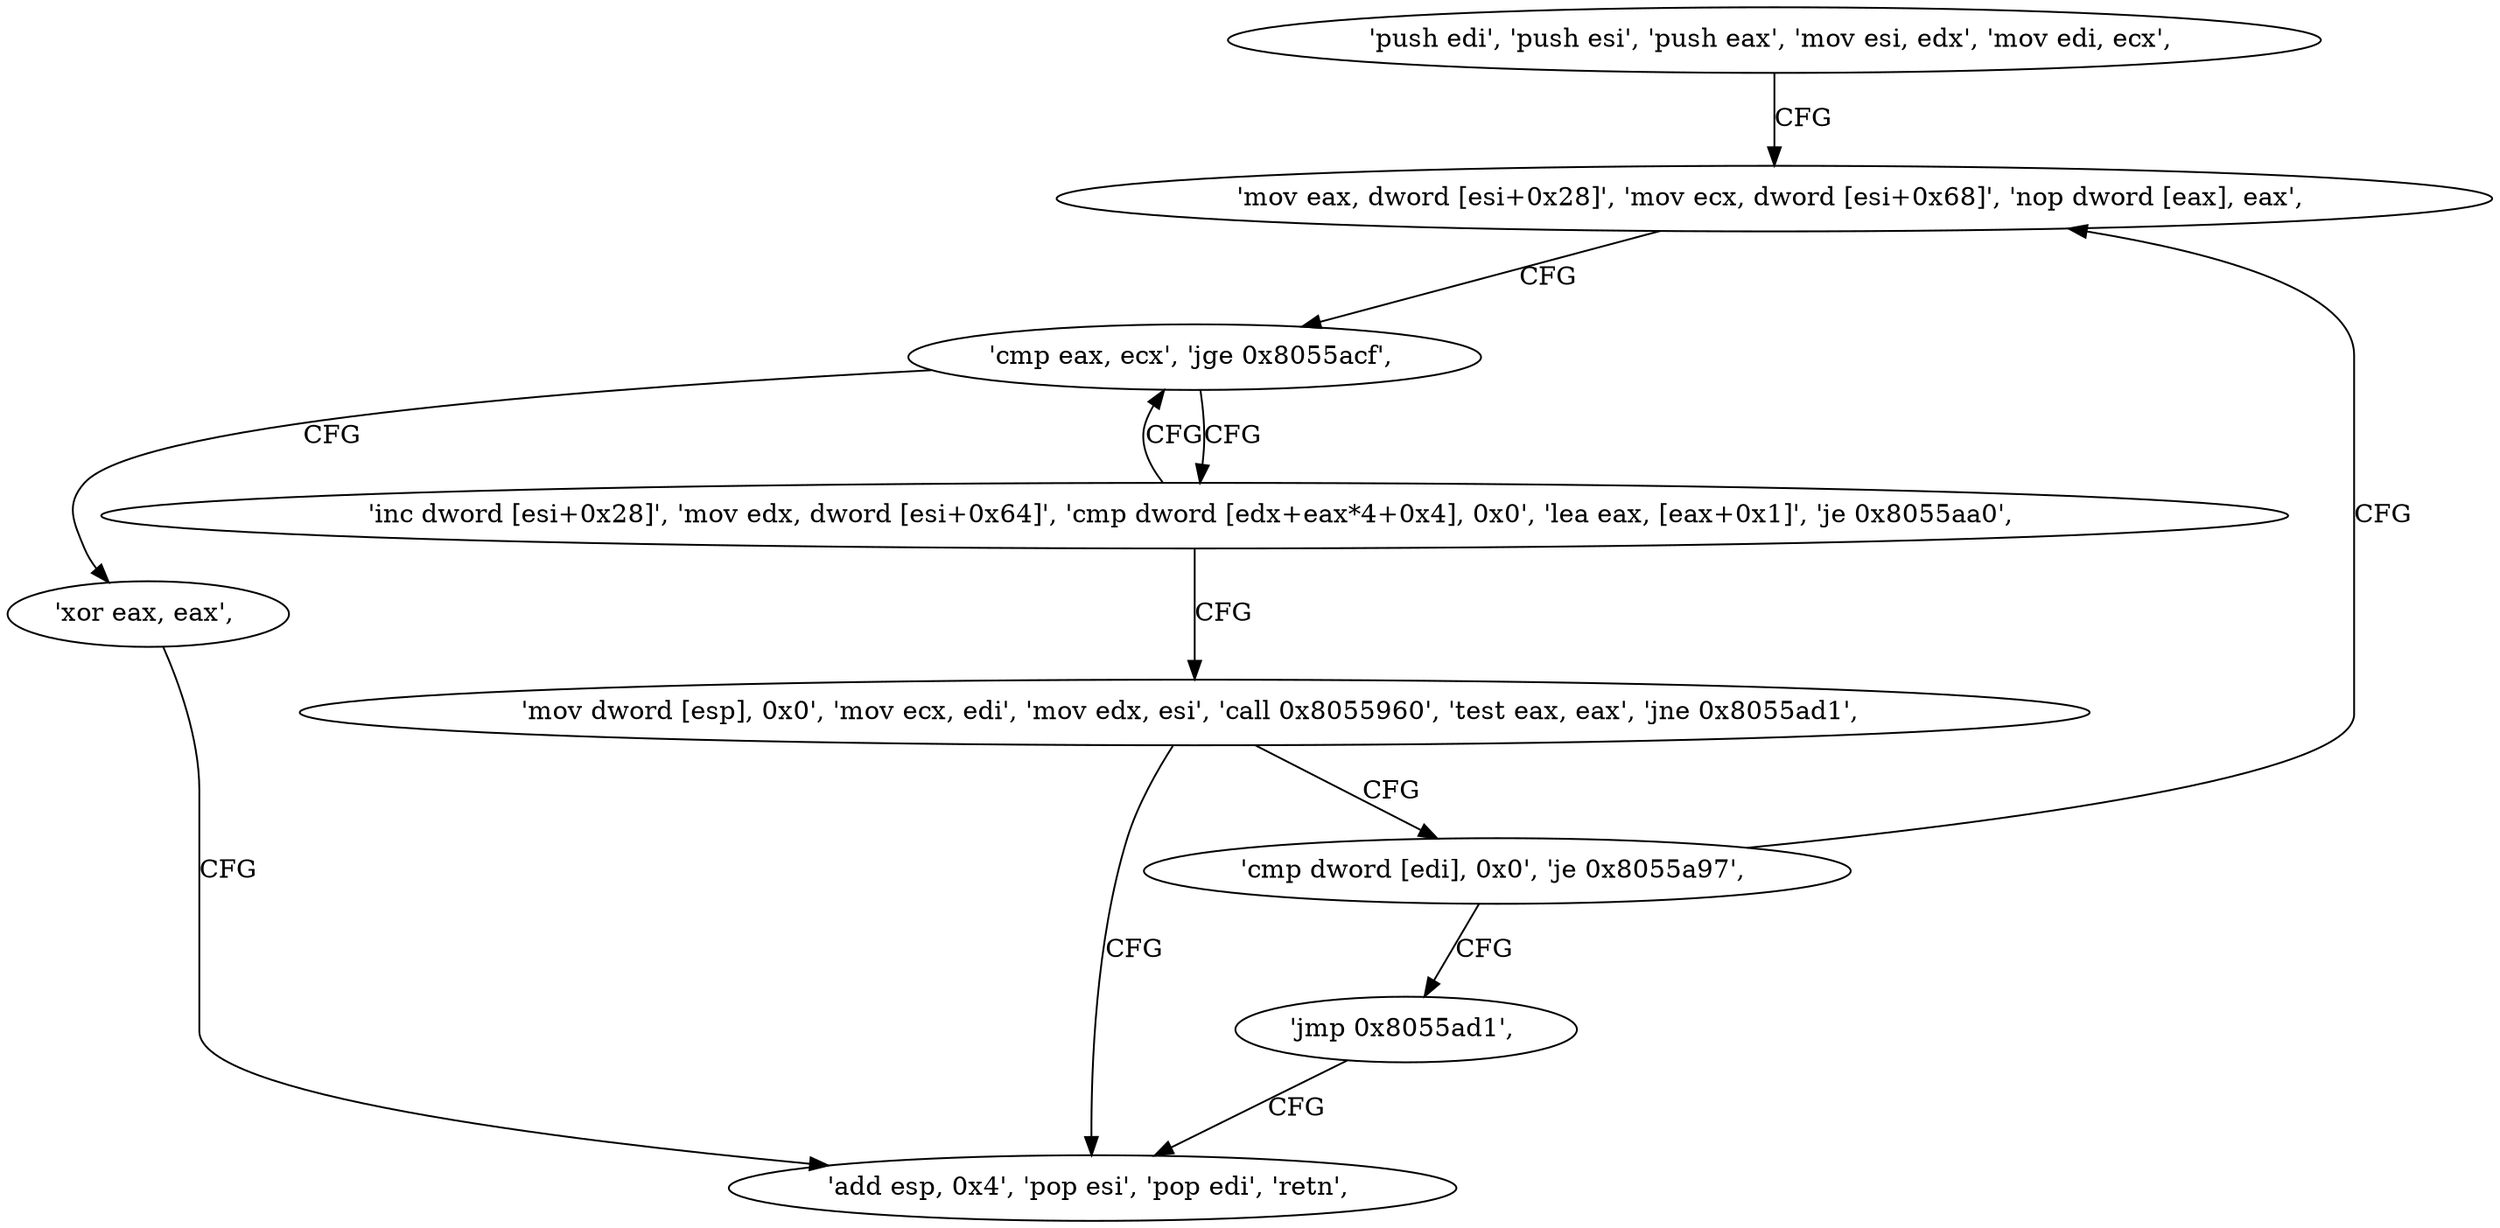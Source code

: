 digraph "func" {
"134568592" [label = "'push edi', 'push esi', 'push eax', 'mov esi, edx', 'mov edi, ecx', " ]
"134568599" [label = "'mov eax, dword [esi+0x28]', 'mov ecx, dword [esi+0x68]', 'nop dword [eax], eax', " ]
"134568655" [label = "'xor eax, eax', " ]
"134568657" [label = "'add esp, 0x4', 'pop esi', 'pop edi', 'retn', " ]
"134568612" [label = "'inc dword [esi+0x28]', 'mov edx, dword [esi+0x64]', 'cmp dword [edx+eax*4+0x4], 0x0', 'lea eax, [eax+0x1]', 'je 0x8055aa0', " ]
"134568608" [label = "'cmp eax, ecx', 'jge 0x8055acf', " ]
"134568628" [label = "'mov dword [esp], 0x0', 'mov ecx, edi', 'mov edx, esi', 'call 0x8055960', 'test eax, eax', 'jne 0x8055ad1', " ]
"134568648" [label = "'cmp dword [edi], 0x0', 'je 0x8055a97', " ]
"134568653" [label = "'jmp 0x8055ad1', " ]
"134568592" -> "134568599" [ label = "CFG" ]
"134568599" -> "134568608" [ label = "CFG" ]
"134568655" -> "134568657" [ label = "CFG" ]
"134568612" -> "134568608" [ label = "CFG" ]
"134568612" -> "134568628" [ label = "CFG" ]
"134568608" -> "134568655" [ label = "CFG" ]
"134568608" -> "134568612" [ label = "CFG" ]
"134568628" -> "134568657" [ label = "CFG" ]
"134568628" -> "134568648" [ label = "CFG" ]
"134568648" -> "134568599" [ label = "CFG" ]
"134568648" -> "134568653" [ label = "CFG" ]
"134568653" -> "134568657" [ label = "CFG" ]
}
